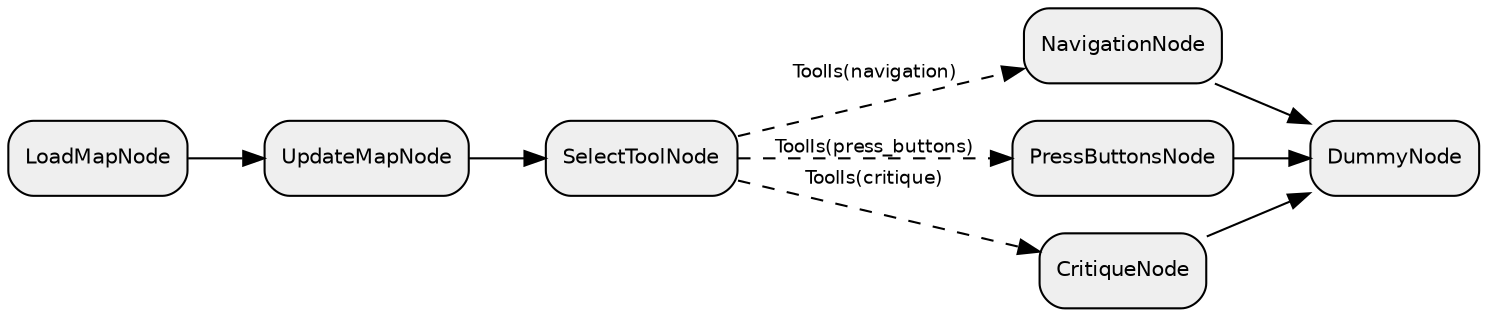 digraph "subflow_U07Mu0bBpQoGO8nXY5Nzr" {
  rankdir=LR;
  compound=true;
  node [shape=box, style="rounded,filled", fillcolor="#EFEFEF", fontname="Helvetica", fontsize=10];
  edge [fontname="Helvetica", fontsize=9];
  G6CmZyb4rzZG09sJHhGiP [label="DummyNode"];
  "5IZgjmXKD3vyqi2YAhNXN" [label="UpdateMapNode"];
  "83O5I6efhAieGapcWU1ar" [label="LoadMapNode"];
  YjCYtHMLrElhGSWaxVJwI [label="NavigationNode"];
  "2DfXLMwWvq7gEGukLvYlI" [label="PressButtonsNode"];
  YvtajbM05458yZgqncw1f [label="SelectToolNode"];
  "2aisas1kWtjqDPXljkeV6" [label="CritiqueNode"];
  "83O5I6efhAieGapcWU1ar" -> "5IZgjmXKD3vyqi2YAhNXN" [style="solid"];
  "5IZgjmXKD3vyqi2YAhNXN" -> YvtajbM05458yZgqncw1f [style="solid"];
  YvtajbM05458yZgqncw1f -> "2DfXLMwWvq7gEGukLvYlI" [style="dashed", label="ToolIs(press_buttons)"];
  YvtajbM05458yZgqncw1f -> YjCYtHMLrElhGSWaxVJwI [style="dashed", label="ToolIs(navigation)"];
  YvtajbM05458yZgqncw1f -> "2aisas1kWtjqDPXljkeV6" [style="dashed", label="ToolIs(critique)"];
  "2DfXLMwWvq7gEGukLvYlI" -> G6CmZyb4rzZG09sJHhGiP [style="solid"];
  YjCYtHMLrElhGSWaxVJwI -> G6CmZyb4rzZG09sJHhGiP [style="solid"];
  "2aisas1kWtjqDPXljkeV6" -> G6CmZyb4rzZG09sJHhGiP [style="solid"];
}
